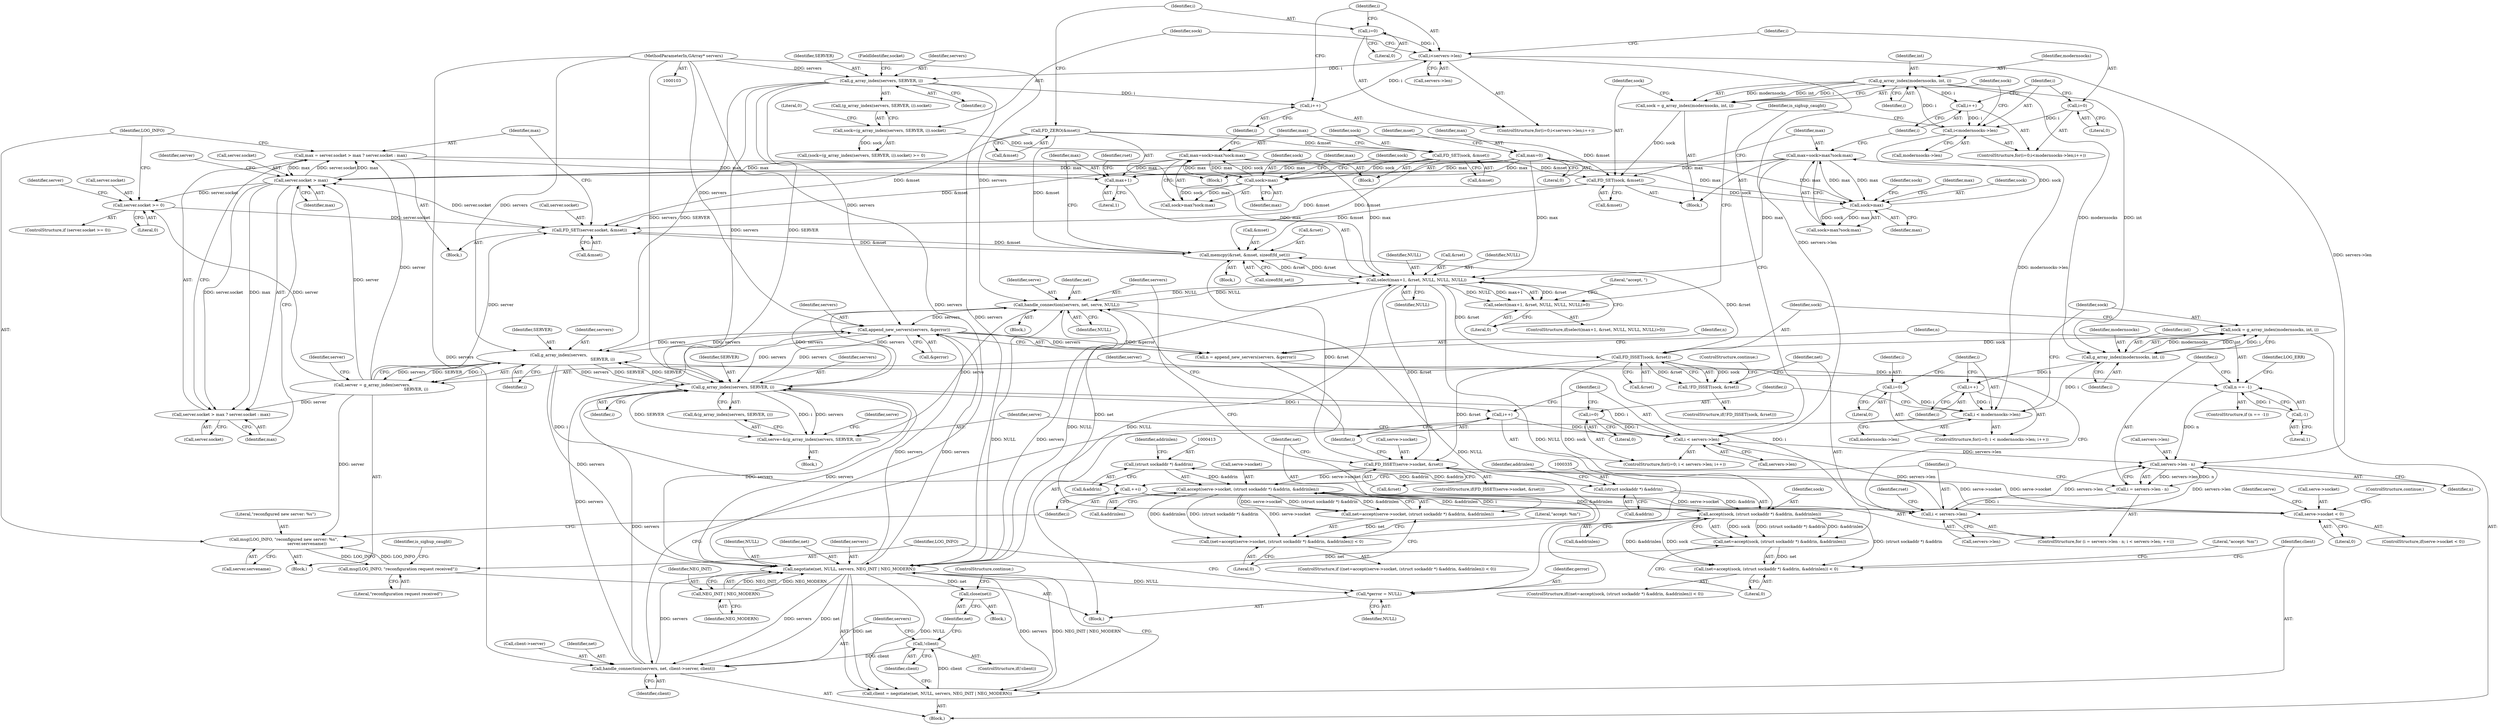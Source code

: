 digraph "1_nbd_741495cb08503fd32a9d22648e63b64390c601f4@API" {
"1000259" [label="(Call,max = server.socket > max ? server.socket : max)"];
"1000262" [label="(Call,server.socket > max)"];
"1000253" [label="(Call,FD_SET(server.socket, &mset))"];
"1000247" [label="(Call,server.socket >= 0)"];
"1000240" [label="(Call,server = g_array_index(servers,\n                                                                    SERVER, i))"];
"1000242" [label="(Call,g_array_index(servers,\n                                                                    SERVER, i))"];
"1000208" [label="(Call,append_new_servers(servers, &gerror))"];
"1000140" [label="(Call,g_array_index(servers, SERVER, i))"];
"1000104" [label="(MethodParameterIn,GArray* servers)"];
"1000126" [label="(Call,i<servers->len)"];
"1000131" [label="(Call,i++)"];
"1000123" [label="(Call,i=0)"];
"1000423" [label="(Call,handle_connection(servers, net, serve, NULL))"];
"1000384" [label="(Call,g_array_index(servers, SERVER, i))"];
"1000347" [label="(Call,negotiate(net, NULL, servers, NEG_INIT | NEG_MODERN))"];
"1000330" [label="(Call,net=accept(sock, (struct sockaddr *) &addrin, &addrinlen))"];
"1000332" [label="(Call,accept(sock, (struct sockaddr *) &addrin, &addrinlen))"];
"1000321" [label="(Call,FD_ISSET(sock, &rset))"];
"1000313" [label="(Call,sock = g_array_index(modernsocks, int, i))"];
"1000315" [label="(Call,g_array_index(modernsocks, int, i))"];
"1000174" [label="(Call,g_array_index(modernsocks, int, i))"];
"1000163" [label="(Call,i<modernsocks->len)"];
"1000168" [label="(Call,i++)"];
"1000160" [label="(Call,i=0)"];
"1000304" [label="(Call,i < modernsocks->len)"];
"1000309" [label="(Call,i++)"];
"1000301" [label="(Call,i=0)"];
"1000286" [label="(Call,select(max+1, &rset, NULL, NULL, NULL))"];
"1000116" [label="(Call,max=0)"];
"1000259" [label="(Call,max = server.socket > max ? server.socket : max)"];
"1000151" [label="(Call,max=sock>max?sock:max)"];
"1000154" [label="(Call,sock>max)"];
"1000147" [label="(Call,FD_SET(sock, &mset))"];
"1000137" [label="(Call,sock=(g_array_index(servers, SERVER, i)).socket)"];
"1000119" [label="(Call,FD_ZERO(&mset))"];
"1000182" [label="(Call,max=sock>max?sock:max)"];
"1000185" [label="(Call,sock>max)"];
"1000178" [label="(Call,FD_SET(sock, &mset))"];
"1000172" [label="(Call,sock = g_array_index(modernsocks, int, i))"];
"1000277" [label="(Call,memcpy(&rset, &mset, sizeof(fd_set)))"];
"1000397" [label="(Call,FD_ISSET(serve->socket, &rset))"];
"1000389" [label="(Call,serve->socket < 0)"];
"1000408" [label="(Call,accept(serve->socket, (struct sockaddr *) &addrin, &addrinlen))"];
"1000412" [label="(Call,(struct sockaddr *) &addrin)"];
"1000334" [label="(Call,(struct sockaddr *) &addrin)"];
"1000361" [label="(Call,handle_connection(servers, net, client->server, client))"];
"1000355" [label="(Call,!client)"];
"1000345" [label="(Call,client = negotiate(net, NULL, servers, NEG_INIT | NEG_MODERN))"];
"1000351" [label="(Call,NEG_INIT | NEG_MODERN)"];
"1000372" [label="(Call,i < servers->len)"];
"1000369" [label="(Call,i=0)"];
"1000377" [label="(Call,i++)"];
"1000231" [label="(Call,i < servers->len)"];
"1000224" [label="(Call,i = servers->len - n)"];
"1000226" [label="(Call,servers->len - n)"];
"1000213" [label="(Call,n == -1)"];
"1000206" [label="(Call,n = append_new_servers(servers, &gerror))"];
"1000215" [label="(Call,-1)"];
"1000236" [label="(Call,++i)"];
"1000406" [label="(Call,net=accept(serve->socket, (struct sockaddr *) &addrin, &addrinlen))"];
"1000381" [label="(Call,serve=&(g_array_index(servers, SERVER, i)))"];
"1000197" [label="(Call,*gerror = NULL)"];
"1000285" [label="(Call,select(max+1, &rset, NULL, NULL, NULL)>0)"];
"1000320" [label="(Call,!FD_ISSET(sock, &rset))"];
"1000329" [label="(Call,(net=accept(sock, (struct sockaddr *) &addrin, &addrinlen)) < 0)"];
"1000287" [label="(Call,max+1)"];
"1000261" [label="(Call,server.socket > max ? server.socket : max)"];
"1000271" [label="(Call,msg(LOG_INFO, \"reconfigured new server: %s\",\n                                    server.servename))"];
"1000200" [label="(Call,msg(LOG_INFO, \"reconfiguration request received\"))"];
"1000358" [label="(Call,close(net))"];
"1000405" [label="(Call,(net=accept(serve->socket, (struct sockaddr *) &addrin, &addrinlen)) < 0)"];
"1000224" [label="(Call,i = servers->len - n)"];
"1000227" [label="(Call,servers->len)"];
"1000204" [label="(Identifier,is_sighup_caught)"];
"1000124" [label="(Identifier,i)"];
"1000177" [label="(Identifier,i)"];
"1000241" [label="(Identifier,server)"];
"1000385" [label="(Identifier,servers)"];
"1000388" [label="(ControlStructure,if(serve->socket < 0))"];
"1000226" [label="(Call,servers->len - n)"];
"1000359" [label="(Identifier,net)"];
"1000137" [label="(Call,sock=(g_array_index(servers, SERVER, i)).socket)"];
"1000279" [label="(Identifier,rset)"];
"1000277" [label="(Call,memcpy(&rset, &mset, sizeof(fd_set)))"];
"1000252" [label="(Block,)"];
"1000118" [label="(Literal,0)"];
"1000367" [label="(Identifier,client)"];
"1000416" [label="(Call,&addrinlen)"];
"1000406" [label="(Call,net=accept(serve->socket, (struct sockaddr *) &addrin, &addrinlen))"];
"1000399" [label="(Identifier,serve)"];
"1000386" [label="(Identifier,SERVER)"];
"1000257" [label="(Call,&mset)"];
"1000357" [label="(Block,)"];
"1000187" [label="(Identifier,max)"];
"1000417" [label="(Identifier,addrinlen)"];
"1000272" [label="(Identifier,LOG_INFO)"];
"1000369" [label="(Call,i=0)"];
"1000127" [label="(Identifier,i)"];
"1000183" [label="(Identifier,max)"];
"1000364" [label="(Call,client->server)"];
"1000201" [label="(Identifier,LOG_INFO)"];
"1000302" [label="(Identifier,i)"];
"1000213" [label="(Call,n == -1)"];
"1000233" [label="(Call,servers->len)"];
"1000301" [label="(Call,i=0)"];
"1000405" [label="(Call,(net=accept(serve->socket, (struct sockaddr *) &addrin, &addrinlen)) < 0)"];
"1000332" [label="(Call,accept(sock, (struct sockaddr *) &addrin, &addrinlen))"];
"1000260" [label="(Identifier,max)"];
"1000139" [label="(Call,(g_array_index(servers, SERVER, i)).socket)"];
"1000175" [label="(Identifier,modernsocks)"];
"1000371" [label="(Literal,0)"];
"1000362" [label="(Identifier,servers)"];
"1000180" [label="(Call,&mset)"];
"1000132" [label="(Identifier,i)"];
"1000268" [label="(Identifier,server)"];
"1000225" [label="(Identifier,i)"];
"1000188" [label="(Identifier,sock)"];
"1000172" [label="(Call,sock = g_array_index(modernsocks, int, i))"];
"1000426" [label="(Identifier,serve)"];
"1000246" [label="(ControlStructure,if (server.socket >= 0))"];
"1000179" [label="(Identifier,sock)"];
"1000322" [label="(Identifier,sock)"];
"1000355" [label="(Call,!client)"];
"1000131" [label="(Call,i++)"];
"1000270" [label="(Identifier,max)"];
"1000316" [label="(Identifier,modernsocks)"];
"1000185" [label="(Call,sock>max)"];
"1000339" [label="(Identifier,addrinlen)"];
"1000199" [label="(Identifier,NULL)"];
"1000404" [label="(ControlStructure,if ((net=accept(serve->socket, (struct sockaddr *) &addrin, &addrinlen)) < 0))"];
"1000423" [label="(Call,handle_connection(servers, net, serve, NULL))"];
"1000165" [label="(Call,modernsocks->len)"];
"1000209" [label="(Identifier,servers)"];
"1000116" [label="(Call,max=0)"];
"1000361" [label="(Call,handle_connection(servers, net, client->server, client))"];
"1000173" [label="(Identifier,sock)"];
"1000330" [label="(Call,net=accept(sock, (struct sockaddr *) &addrin, &addrinlen))"];
"1000299" [label="(Literal,\"accept, \")"];
"1000194" [label="(Block,)"];
"1000336" [label="(Call,&addrin)"];
"1000329" [label="(Call,(net=accept(sock, (struct sockaddr *) &addrin, &addrinlen)) < 0)"];
"1000168" [label="(Call,i++)"];
"1000123" [label="(Call,i=0)"];
"1000286" [label="(Call,select(max+1, &rset, NULL, NULL, NULL))"];
"1000152" [label="(Identifier,max)"];
"1000253" [label="(Call,FD_SET(server.socket, &mset))"];
"1000424" [label="(Identifier,servers)"];
"1000381" [label="(Call,serve=&(g_array_index(servers, SERVER, i)))"];
"1000333" [label="(Identifier,sock)"];
"1000119" [label="(Call,FD_ZERO(&mset))"];
"1000230" [label="(Identifier,n)"];
"1000212" [label="(ControlStructure,if (n == -1))"];
"1000159" [label="(ControlStructure,for(i=0;i<modernsocks->len;i++))"];
"1000191" [label="(Block,)"];
"1000261" [label="(Call,server.socket > max ? server.socket : max)"];
"1000140" [label="(Call,g_array_index(servers, SERVER, i))"];
"1000105" [label="(Block,)"];
"1000162" [label="(Literal,0)"];
"1000120" [label="(Call,&mset)"];
"1000198" [label="(Identifier,gerror)"];
"1000418" [label="(Literal,0)"];
"1000138" [label="(Identifier,sock)"];
"1000157" [label="(Identifier,sock)"];
"1000144" [label="(FieldIdentifier,socket)"];
"1000345" [label="(Call,client = negotiate(net, NULL, servers, NEG_INIT | NEG_MODERN))"];
"1000259" [label="(Call,max = server.socket > max ? server.socket : max)"];
"1000117" [label="(Identifier,max)"];
"1000189" [label="(Identifier,max)"];
"1000382" [label="(Identifier,serve)"];
"1000384" [label="(Call,g_array_index(servers, SERVER, i))"];
"1000387" [label="(Identifier,i)"];
"1000323" [label="(Call,&rset)"];
"1000245" [label="(Identifier,i)"];
"1000242" [label="(Call,g_array_index(servers,\n                                                                    SERVER, i))"];
"1000306" [label="(Call,modernsocks->len)"];
"1000282" [label="(Call,sizeof(fd_set))"];
"1000352" [label="(Identifier,NEG_INIT)"];
"1000284" [label="(ControlStructure,if(select(max+1, &rset, NULL, NULL, NULL)>0))"];
"1000326" [label="(ControlStructure,continue;)"];
"1000148" [label="(Identifier,sock)"];
"1000153" [label="(Call,sock>max?sock:max)"];
"1000350" [label="(Identifier,servers)"];
"1000287" [label="(Call,max+1)"];
"1000300" [label="(ControlStructure,for(i=0; i < modernsocks->len; i++))"];
"1000303" [label="(Literal,0)"];
"1000412" [label="(Call,(struct sockaddr *) &addrin)"];
"1000154" [label="(Call,sock>max)"];
"1000232" [label="(Identifier,i)"];
"1000396" [label="(ControlStructure,if(FD_ISSET(serve->socket, &rset)))"];
"1000334" [label="(Call,(struct sockaddr *) &addrin)"];
"1000305" [label="(Identifier,i)"];
"1000216" [label="(Literal,1)"];
"1000427" [label="(Identifier,NULL)"];
"1000393" [label="(Literal,0)"];
"1000104" [label="(MethodParameterIn,GArray* servers)"];
"1000151" [label="(Call,max=sock>max?sock:max)"];
"1000169" [label="(Identifier,i)"];
"1000379" [label="(Block,)"];
"1000263" [label="(Call,server.socket)"];
"1000143" [label="(Identifier,i)"];
"1000161" [label="(Identifier,i)"];
"1000267" [label="(Call,server.socket)"];
"1000409" [label="(Call,serve->socket)"];
"1000254" [label="(Call,server.socket)"];
"1000285" [label="(Call,select(max+1, &rset, NULL, NULL, NULL)>0)"];
"1000291" [label="(Identifier,rset)"];
"1000141" [label="(Identifier,servers)"];
"1000200" [label="(Call,msg(LOG_INFO, \"reconfiguration request received\"))"];
"1000186" [label="(Identifier,sock)"];
"1000184" [label="(Call,sock>max?sock:max)"];
"1000309" [label="(Call,i++)"];
"1000383" [label="(Call,&(g_array_index(servers, SERVER, i)))"];
"1000343" [label="(Literal,\"accept: %m\")"];
"1000314" [label="(Identifier,sock)"];
"1000155" [label="(Identifier,sock)"];
"1000142" [label="(Identifier,SERVER)"];
"1000377" [label="(Call,i++)"];
"1000292" [label="(Identifier,NULL)"];
"1000266" [label="(Identifier,max)"];
"1000240" [label="(Call,server = g_array_index(servers,\n                                                                    SERVER, i))"];
"1000315" [label="(Call,g_array_index(modernsocks, int, i))"];
"1000197" [label="(Call,*gerror = NULL)"];
"1000126" [label="(Call,i<servers->len)"];
"1000248" [label="(Call,server.socket)"];
"1000374" [label="(Call,servers->len)"];
"1000244" [label="(Identifier,SERVER)"];
"1000318" [label="(Identifier,i)"];
"1000176" [label="(Identifier,int)"];
"1000363" [label="(Identifier,net)"];
"1000407" [label="(Identifier,net)"];
"1000170" [label="(Block,)"];
"1000146" [label="(Block,)"];
"1000351" [label="(Call,NEG_INIT | NEG_MODERN)"];
"1000290" [label="(Call,&rset)"];
"1000121" [label="(Identifier,mset)"];
"1000158" [label="(Identifier,max)"];
"1000346" [label="(Identifier,client)"];
"1000271" [label="(Call,msg(LOG_INFO, \"reconfigured new server: %s\",\n                                    server.servename))"];
"1000349" [label="(Identifier,NULL)"];
"1000238" [label="(Block,)"];
"1000163" [label="(Call,i<modernsocks->len)"];
"1000149" [label="(Call,&mset)"];
"1000293" [label="(Identifier,NULL)"];
"1000223" [label="(ControlStructure,for (i = servers->len - n; i < servers->len; ++i))"];
"1000304" [label="(Call,i < modernsocks->len)"];
"1000122" [label="(ControlStructure,for(i=0;i<servers->len;i++))"];
"1000401" [label="(Call,&rset)"];
"1000147" [label="(Call,FD_SET(sock, &mset))"];
"1000193" [label="(Identifier,is_sighup_caught)"];
"1000207" [label="(Identifier,n)"];
"1000391" [label="(Identifier,serve)"];
"1000262" [label="(Call,server.socket > max)"];
"1000347" [label="(Call,negotiate(net, NULL, servers, NEG_INIT | NEG_MODERN))"];
"1000320" [label="(Call,!FD_ISSET(sock, &rset))"];
"1000414" [label="(Call,&addrin)"];
"1000255" [label="(Identifier,server)"];
"1000294" [label="(Identifier,NULL)"];
"1000288" [label="(Identifier,max)"];
"1000338" [label="(Call,&addrinlen)"];
"1000378" [label="(Identifier,i)"];
"1000156" [label="(Identifier,max)"];
"1000289" [label="(Literal,1)"];
"1000280" [label="(Call,&mset)"];
"1000128" [label="(Call,servers->len)"];
"1000348" [label="(Identifier,net)"];
"1000321" [label="(Call,FD_ISSET(sock, &rset))"];
"1000372" [label="(Call,i < servers->len)"];
"1000313" [label="(Call,sock = g_array_index(modernsocks, int, i))"];
"1000218" [label="(Identifier,LOG_ERR)"];
"1000389" [label="(Call,serve->socket < 0)"];
"1000210" [label="(Call,&gerror)"];
"1000368" [label="(ControlStructure,for(i=0; i < servers->len; i++))"];
"1000295" [label="(Literal,0)"];
"1000390" [label="(Call,serve->socket)"];
"1000125" [label="(Literal,0)"];
"1000247" [label="(Call,server.socket >= 0)"];
"1000354" [label="(ControlStructure,if(!client))"];
"1000182" [label="(Call,max=sock>max?sock:max)"];
"1000174" [label="(Call,g_array_index(modernsocks, int, i))"];
"1000164" [label="(Identifier,i)"];
"1000251" [label="(Literal,0)"];
"1000145" [label="(Literal,0)"];
"1000408" [label="(Call,accept(serve->socket, (struct sockaddr *) &addrin, &addrinlen))"];
"1000311" [label="(Block,)"];
"1000395" [label="(ControlStructure,continue;)"];
"1000214" [label="(Identifier,n)"];
"1000178" [label="(Call,FD_SET(sock, &mset))"];
"1000397" [label="(Call,FD_ISSET(serve->socket, &rset))"];
"1000236" [label="(Call,++i)"];
"1000328" [label="(ControlStructure,if((net=accept(sock, (struct sockaddr *) &addrin, &addrinlen)) < 0))"];
"1000249" [label="(Identifier,server)"];
"1000370" [label="(Identifier,i)"];
"1000273" [label="(Literal,\"reconfigured new server: %s\")"];
"1000356" [label="(Identifier,client)"];
"1000358" [label="(Call,close(net))"];
"1000231" [label="(Call,i < servers->len)"];
"1000425" [label="(Identifier,net)"];
"1000373" [label="(Identifier,i)"];
"1000215" [label="(Call,-1)"];
"1000237" [label="(Identifier,i)"];
"1000206" [label="(Call,n = append_new_servers(servers, &gerror))"];
"1000331" [label="(Identifier,net)"];
"1000319" [label="(ControlStructure,if(!FD_ISSET(sock, &rset)))"];
"1000243" [label="(Identifier,servers)"];
"1000340" [label="(Literal,0)"];
"1000421" [label="(Literal,\"accept: %m\")"];
"1000398" [label="(Call,serve->socket)"];
"1000317" [label="(Identifier,int)"];
"1000360" [label="(ControlStructure,continue;)"];
"1000208" [label="(Call,append_new_servers(servers, &gerror))"];
"1000278" [label="(Call,&rset)"];
"1000160" [label="(Call,i=0)"];
"1000353" [label="(Identifier,NEG_MODERN)"];
"1000202" [label="(Literal,\"reconfiguration request received\")"];
"1000403" [label="(Block,)"];
"1000274" [label="(Call,server.servename)"];
"1000310" [label="(Identifier,i)"];
"1000136" [label="(Call,(sock=(g_array_index(servers, SERVER, i)).socket) >= 0)"];
"1000259" -> "1000252"  [label="AST: "];
"1000259" -> "1000261"  [label="CFG: "];
"1000260" -> "1000259"  [label="AST: "];
"1000261" -> "1000259"  [label="AST: "];
"1000272" -> "1000259"  [label="CFG: "];
"1000262" -> "1000259"  [label="DDG: server.socket"];
"1000262" -> "1000259"  [label="DDG: max"];
"1000240" -> "1000259"  [label="DDG: server"];
"1000259" -> "1000262"  [label="DDG: max"];
"1000259" -> "1000286"  [label="DDG: max"];
"1000259" -> "1000287"  [label="DDG: max"];
"1000262" -> "1000261"  [label="AST: "];
"1000262" -> "1000266"  [label="CFG: "];
"1000263" -> "1000262"  [label="AST: "];
"1000266" -> "1000262"  [label="AST: "];
"1000268" -> "1000262"  [label="CFG: "];
"1000270" -> "1000262"  [label="CFG: "];
"1000262" -> "1000247"  [label="DDG: server.socket"];
"1000253" -> "1000262"  [label="DDG: server.socket"];
"1000240" -> "1000262"  [label="DDG: server"];
"1000116" -> "1000262"  [label="DDG: max"];
"1000151" -> "1000262"  [label="DDG: max"];
"1000182" -> "1000262"  [label="DDG: max"];
"1000262" -> "1000261"  [label="DDG: server.socket"];
"1000262" -> "1000261"  [label="DDG: max"];
"1000253" -> "1000252"  [label="AST: "];
"1000253" -> "1000257"  [label="CFG: "];
"1000254" -> "1000253"  [label="AST: "];
"1000257" -> "1000253"  [label="AST: "];
"1000260" -> "1000253"  [label="CFG: "];
"1000247" -> "1000253"  [label="DDG: server.socket"];
"1000240" -> "1000253"  [label="DDG: server"];
"1000277" -> "1000253"  [label="DDG: &mset"];
"1000178" -> "1000253"  [label="DDG: &mset"];
"1000147" -> "1000253"  [label="DDG: &mset"];
"1000119" -> "1000253"  [label="DDG: &mset"];
"1000253" -> "1000277"  [label="DDG: &mset"];
"1000247" -> "1000246"  [label="AST: "];
"1000247" -> "1000251"  [label="CFG: "];
"1000248" -> "1000247"  [label="AST: "];
"1000251" -> "1000247"  [label="AST: "];
"1000255" -> "1000247"  [label="CFG: "];
"1000272" -> "1000247"  [label="CFG: "];
"1000240" -> "1000247"  [label="DDG: server"];
"1000240" -> "1000238"  [label="AST: "];
"1000240" -> "1000242"  [label="CFG: "];
"1000241" -> "1000240"  [label="AST: "];
"1000242" -> "1000240"  [label="AST: "];
"1000249" -> "1000240"  [label="CFG: "];
"1000242" -> "1000240"  [label="DDG: servers"];
"1000242" -> "1000240"  [label="DDG: SERVER"];
"1000242" -> "1000240"  [label="DDG: i"];
"1000240" -> "1000261"  [label="DDG: server"];
"1000240" -> "1000271"  [label="DDG: server"];
"1000242" -> "1000245"  [label="CFG: "];
"1000243" -> "1000242"  [label="AST: "];
"1000244" -> "1000242"  [label="AST: "];
"1000245" -> "1000242"  [label="AST: "];
"1000242" -> "1000208"  [label="DDG: servers"];
"1000242" -> "1000236"  [label="DDG: i"];
"1000208" -> "1000242"  [label="DDG: servers"];
"1000104" -> "1000242"  [label="DDG: servers"];
"1000140" -> "1000242"  [label="DDG: SERVER"];
"1000384" -> "1000242"  [label="DDG: SERVER"];
"1000231" -> "1000242"  [label="DDG: i"];
"1000242" -> "1000347"  [label="DDG: servers"];
"1000242" -> "1000384"  [label="DDG: servers"];
"1000242" -> "1000384"  [label="DDG: SERVER"];
"1000208" -> "1000206"  [label="AST: "];
"1000208" -> "1000210"  [label="CFG: "];
"1000209" -> "1000208"  [label="AST: "];
"1000210" -> "1000208"  [label="AST: "];
"1000206" -> "1000208"  [label="CFG: "];
"1000208" -> "1000206"  [label="DDG: servers"];
"1000208" -> "1000206"  [label="DDG: &gerror"];
"1000140" -> "1000208"  [label="DDG: servers"];
"1000423" -> "1000208"  [label="DDG: servers"];
"1000347" -> "1000208"  [label="DDG: servers"];
"1000361" -> "1000208"  [label="DDG: servers"];
"1000384" -> "1000208"  [label="DDG: servers"];
"1000104" -> "1000208"  [label="DDG: servers"];
"1000208" -> "1000347"  [label="DDG: servers"];
"1000208" -> "1000384"  [label="DDG: servers"];
"1000140" -> "1000139"  [label="AST: "];
"1000140" -> "1000143"  [label="CFG: "];
"1000141" -> "1000140"  [label="AST: "];
"1000142" -> "1000140"  [label="AST: "];
"1000143" -> "1000140"  [label="AST: "];
"1000144" -> "1000140"  [label="CFG: "];
"1000140" -> "1000131"  [label="DDG: i"];
"1000104" -> "1000140"  [label="DDG: servers"];
"1000126" -> "1000140"  [label="DDG: i"];
"1000140" -> "1000347"  [label="DDG: servers"];
"1000140" -> "1000384"  [label="DDG: servers"];
"1000140" -> "1000384"  [label="DDG: SERVER"];
"1000104" -> "1000103"  [label="AST: "];
"1000104" -> "1000347"  [label="DDG: servers"];
"1000104" -> "1000361"  [label="DDG: servers"];
"1000104" -> "1000384"  [label="DDG: servers"];
"1000104" -> "1000423"  [label="DDG: servers"];
"1000126" -> "1000122"  [label="AST: "];
"1000126" -> "1000128"  [label="CFG: "];
"1000127" -> "1000126"  [label="AST: "];
"1000128" -> "1000126"  [label="AST: "];
"1000138" -> "1000126"  [label="CFG: "];
"1000161" -> "1000126"  [label="CFG: "];
"1000131" -> "1000126"  [label="DDG: i"];
"1000123" -> "1000126"  [label="DDG: i"];
"1000126" -> "1000226"  [label="DDG: servers->len"];
"1000126" -> "1000372"  [label="DDG: servers->len"];
"1000131" -> "1000122"  [label="AST: "];
"1000131" -> "1000132"  [label="CFG: "];
"1000132" -> "1000131"  [label="AST: "];
"1000127" -> "1000131"  [label="CFG: "];
"1000123" -> "1000122"  [label="AST: "];
"1000123" -> "1000125"  [label="CFG: "];
"1000124" -> "1000123"  [label="AST: "];
"1000125" -> "1000123"  [label="AST: "];
"1000127" -> "1000123"  [label="CFG: "];
"1000423" -> "1000403"  [label="AST: "];
"1000423" -> "1000427"  [label="CFG: "];
"1000424" -> "1000423"  [label="AST: "];
"1000425" -> "1000423"  [label="AST: "];
"1000426" -> "1000423"  [label="AST: "];
"1000427" -> "1000423"  [label="AST: "];
"1000378" -> "1000423"  [label="CFG: "];
"1000423" -> "1000197"  [label="DDG: NULL"];
"1000423" -> "1000286"  [label="DDG: NULL"];
"1000423" -> "1000347"  [label="DDG: servers"];
"1000423" -> "1000384"  [label="DDG: servers"];
"1000384" -> "1000423"  [label="DDG: servers"];
"1000406" -> "1000423"  [label="DDG: net"];
"1000381" -> "1000423"  [label="DDG: serve"];
"1000347" -> "1000423"  [label="DDG: NULL"];
"1000286" -> "1000423"  [label="DDG: NULL"];
"1000384" -> "1000383"  [label="AST: "];
"1000384" -> "1000387"  [label="CFG: "];
"1000385" -> "1000384"  [label="AST: "];
"1000386" -> "1000384"  [label="AST: "];
"1000387" -> "1000384"  [label="AST: "];
"1000383" -> "1000384"  [label="CFG: "];
"1000384" -> "1000347"  [label="DDG: servers"];
"1000384" -> "1000377"  [label="DDG: i"];
"1000384" -> "1000381"  [label="DDG: servers"];
"1000384" -> "1000381"  [label="DDG: SERVER"];
"1000384" -> "1000381"  [label="DDG: i"];
"1000347" -> "1000384"  [label="DDG: servers"];
"1000361" -> "1000384"  [label="DDG: servers"];
"1000372" -> "1000384"  [label="DDG: i"];
"1000347" -> "1000345"  [label="AST: "];
"1000347" -> "1000351"  [label="CFG: "];
"1000348" -> "1000347"  [label="AST: "];
"1000349" -> "1000347"  [label="AST: "];
"1000350" -> "1000347"  [label="AST: "];
"1000351" -> "1000347"  [label="AST: "];
"1000345" -> "1000347"  [label="CFG: "];
"1000347" -> "1000197"  [label="DDG: NULL"];
"1000347" -> "1000286"  [label="DDG: NULL"];
"1000347" -> "1000345"  [label="DDG: net"];
"1000347" -> "1000345"  [label="DDG: NULL"];
"1000347" -> "1000345"  [label="DDG: servers"];
"1000347" -> "1000345"  [label="DDG: NEG_INIT | NEG_MODERN"];
"1000330" -> "1000347"  [label="DDG: net"];
"1000286" -> "1000347"  [label="DDG: NULL"];
"1000361" -> "1000347"  [label="DDG: servers"];
"1000351" -> "1000347"  [label="DDG: NEG_INIT"];
"1000351" -> "1000347"  [label="DDG: NEG_MODERN"];
"1000347" -> "1000358"  [label="DDG: net"];
"1000347" -> "1000361"  [label="DDG: servers"];
"1000347" -> "1000361"  [label="DDG: net"];
"1000330" -> "1000329"  [label="AST: "];
"1000330" -> "1000332"  [label="CFG: "];
"1000331" -> "1000330"  [label="AST: "];
"1000332" -> "1000330"  [label="AST: "];
"1000340" -> "1000330"  [label="CFG: "];
"1000330" -> "1000329"  [label="DDG: net"];
"1000332" -> "1000330"  [label="DDG: sock"];
"1000332" -> "1000330"  [label="DDG: (struct sockaddr *) &addrin"];
"1000332" -> "1000330"  [label="DDG: &addrinlen"];
"1000332" -> "1000338"  [label="CFG: "];
"1000333" -> "1000332"  [label="AST: "];
"1000334" -> "1000332"  [label="AST: "];
"1000338" -> "1000332"  [label="AST: "];
"1000332" -> "1000329"  [label="DDG: sock"];
"1000332" -> "1000329"  [label="DDG: (struct sockaddr *) &addrin"];
"1000332" -> "1000329"  [label="DDG: &addrinlen"];
"1000321" -> "1000332"  [label="DDG: sock"];
"1000334" -> "1000332"  [label="DDG: &addrin"];
"1000408" -> "1000332"  [label="DDG: &addrinlen"];
"1000332" -> "1000408"  [label="DDG: &addrinlen"];
"1000321" -> "1000320"  [label="AST: "];
"1000321" -> "1000323"  [label="CFG: "];
"1000322" -> "1000321"  [label="AST: "];
"1000323" -> "1000321"  [label="AST: "];
"1000320" -> "1000321"  [label="CFG: "];
"1000321" -> "1000277"  [label="DDG: &rset"];
"1000321" -> "1000320"  [label="DDG: sock"];
"1000321" -> "1000320"  [label="DDG: &rset"];
"1000313" -> "1000321"  [label="DDG: sock"];
"1000286" -> "1000321"  [label="DDG: &rset"];
"1000321" -> "1000397"  [label="DDG: &rset"];
"1000313" -> "1000311"  [label="AST: "];
"1000313" -> "1000315"  [label="CFG: "];
"1000314" -> "1000313"  [label="AST: "];
"1000315" -> "1000313"  [label="AST: "];
"1000322" -> "1000313"  [label="CFG: "];
"1000315" -> "1000313"  [label="DDG: modernsocks"];
"1000315" -> "1000313"  [label="DDG: int"];
"1000315" -> "1000313"  [label="DDG: i"];
"1000315" -> "1000318"  [label="CFG: "];
"1000316" -> "1000315"  [label="AST: "];
"1000317" -> "1000315"  [label="AST: "];
"1000318" -> "1000315"  [label="AST: "];
"1000315" -> "1000309"  [label="DDG: i"];
"1000174" -> "1000315"  [label="DDG: modernsocks"];
"1000174" -> "1000315"  [label="DDG: int"];
"1000304" -> "1000315"  [label="DDG: i"];
"1000174" -> "1000172"  [label="AST: "];
"1000174" -> "1000177"  [label="CFG: "];
"1000175" -> "1000174"  [label="AST: "];
"1000176" -> "1000174"  [label="AST: "];
"1000177" -> "1000174"  [label="AST: "];
"1000172" -> "1000174"  [label="CFG: "];
"1000174" -> "1000168"  [label="DDG: i"];
"1000174" -> "1000172"  [label="DDG: modernsocks"];
"1000174" -> "1000172"  [label="DDG: int"];
"1000174" -> "1000172"  [label="DDG: i"];
"1000163" -> "1000174"  [label="DDG: i"];
"1000163" -> "1000159"  [label="AST: "];
"1000163" -> "1000165"  [label="CFG: "];
"1000164" -> "1000163"  [label="AST: "];
"1000165" -> "1000163"  [label="AST: "];
"1000173" -> "1000163"  [label="CFG: "];
"1000193" -> "1000163"  [label="CFG: "];
"1000168" -> "1000163"  [label="DDG: i"];
"1000160" -> "1000163"  [label="DDG: i"];
"1000163" -> "1000304"  [label="DDG: modernsocks->len"];
"1000168" -> "1000159"  [label="AST: "];
"1000168" -> "1000169"  [label="CFG: "];
"1000169" -> "1000168"  [label="AST: "];
"1000164" -> "1000168"  [label="CFG: "];
"1000160" -> "1000159"  [label="AST: "];
"1000160" -> "1000162"  [label="CFG: "];
"1000161" -> "1000160"  [label="AST: "];
"1000162" -> "1000160"  [label="AST: "];
"1000164" -> "1000160"  [label="CFG: "];
"1000304" -> "1000300"  [label="AST: "];
"1000304" -> "1000306"  [label="CFG: "];
"1000305" -> "1000304"  [label="AST: "];
"1000306" -> "1000304"  [label="AST: "];
"1000314" -> "1000304"  [label="CFG: "];
"1000370" -> "1000304"  [label="CFG: "];
"1000309" -> "1000304"  [label="DDG: i"];
"1000301" -> "1000304"  [label="DDG: i"];
"1000309" -> "1000300"  [label="AST: "];
"1000309" -> "1000310"  [label="CFG: "];
"1000310" -> "1000309"  [label="AST: "];
"1000305" -> "1000309"  [label="CFG: "];
"1000301" -> "1000300"  [label="AST: "];
"1000301" -> "1000303"  [label="CFG: "];
"1000302" -> "1000301"  [label="AST: "];
"1000303" -> "1000301"  [label="AST: "];
"1000305" -> "1000301"  [label="CFG: "];
"1000286" -> "1000285"  [label="AST: "];
"1000286" -> "1000294"  [label="CFG: "];
"1000287" -> "1000286"  [label="AST: "];
"1000290" -> "1000286"  [label="AST: "];
"1000292" -> "1000286"  [label="AST: "];
"1000293" -> "1000286"  [label="AST: "];
"1000294" -> "1000286"  [label="AST: "];
"1000295" -> "1000286"  [label="CFG: "];
"1000286" -> "1000197"  [label="DDG: NULL"];
"1000286" -> "1000277"  [label="DDG: &rset"];
"1000286" -> "1000285"  [label="DDG: &rset"];
"1000286" -> "1000285"  [label="DDG: NULL"];
"1000286" -> "1000285"  [label="DDG: max+1"];
"1000116" -> "1000286"  [label="DDG: max"];
"1000151" -> "1000286"  [label="DDG: max"];
"1000182" -> "1000286"  [label="DDG: max"];
"1000277" -> "1000286"  [label="DDG: &rset"];
"1000286" -> "1000397"  [label="DDG: &rset"];
"1000116" -> "1000105"  [label="AST: "];
"1000116" -> "1000118"  [label="CFG: "];
"1000117" -> "1000116"  [label="AST: "];
"1000118" -> "1000116"  [label="AST: "];
"1000121" -> "1000116"  [label="CFG: "];
"1000116" -> "1000154"  [label="DDG: max"];
"1000116" -> "1000185"  [label="DDG: max"];
"1000116" -> "1000287"  [label="DDG: max"];
"1000151" -> "1000146"  [label="AST: "];
"1000151" -> "1000153"  [label="CFG: "];
"1000152" -> "1000151"  [label="AST: "];
"1000153" -> "1000151"  [label="AST: "];
"1000132" -> "1000151"  [label="CFG: "];
"1000154" -> "1000151"  [label="DDG: sock"];
"1000154" -> "1000151"  [label="DDG: max"];
"1000151" -> "1000154"  [label="DDG: max"];
"1000151" -> "1000185"  [label="DDG: max"];
"1000151" -> "1000287"  [label="DDG: max"];
"1000154" -> "1000153"  [label="AST: "];
"1000154" -> "1000156"  [label="CFG: "];
"1000155" -> "1000154"  [label="AST: "];
"1000156" -> "1000154"  [label="AST: "];
"1000157" -> "1000154"  [label="CFG: "];
"1000158" -> "1000154"  [label="CFG: "];
"1000147" -> "1000154"  [label="DDG: sock"];
"1000154" -> "1000153"  [label="DDG: sock"];
"1000154" -> "1000153"  [label="DDG: max"];
"1000147" -> "1000146"  [label="AST: "];
"1000147" -> "1000149"  [label="CFG: "];
"1000148" -> "1000147"  [label="AST: "];
"1000149" -> "1000147"  [label="AST: "];
"1000152" -> "1000147"  [label="CFG: "];
"1000137" -> "1000147"  [label="DDG: sock"];
"1000119" -> "1000147"  [label="DDG: &mset"];
"1000147" -> "1000178"  [label="DDG: &mset"];
"1000147" -> "1000277"  [label="DDG: &mset"];
"1000137" -> "1000136"  [label="AST: "];
"1000137" -> "1000139"  [label="CFG: "];
"1000138" -> "1000137"  [label="AST: "];
"1000139" -> "1000137"  [label="AST: "];
"1000145" -> "1000137"  [label="CFG: "];
"1000137" -> "1000136"  [label="DDG: sock"];
"1000119" -> "1000105"  [label="AST: "];
"1000119" -> "1000120"  [label="CFG: "];
"1000120" -> "1000119"  [label="AST: "];
"1000124" -> "1000119"  [label="CFG: "];
"1000119" -> "1000178"  [label="DDG: &mset"];
"1000119" -> "1000277"  [label="DDG: &mset"];
"1000182" -> "1000170"  [label="AST: "];
"1000182" -> "1000184"  [label="CFG: "];
"1000183" -> "1000182"  [label="AST: "];
"1000184" -> "1000182"  [label="AST: "];
"1000169" -> "1000182"  [label="CFG: "];
"1000185" -> "1000182"  [label="DDG: sock"];
"1000185" -> "1000182"  [label="DDG: max"];
"1000182" -> "1000185"  [label="DDG: max"];
"1000182" -> "1000287"  [label="DDG: max"];
"1000185" -> "1000184"  [label="AST: "];
"1000185" -> "1000187"  [label="CFG: "];
"1000186" -> "1000185"  [label="AST: "];
"1000187" -> "1000185"  [label="AST: "];
"1000188" -> "1000185"  [label="CFG: "];
"1000189" -> "1000185"  [label="CFG: "];
"1000178" -> "1000185"  [label="DDG: sock"];
"1000185" -> "1000184"  [label="DDG: sock"];
"1000185" -> "1000184"  [label="DDG: max"];
"1000178" -> "1000170"  [label="AST: "];
"1000178" -> "1000180"  [label="CFG: "];
"1000179" -> "1000178"  [label="AST: "];
"1000180" -> "1000178"  [label="AST: "];
"1000183" -> "1000178"  [label="CFG: "];
"1000172" -> "1000178"  [label="DDG: sock"];
"1000178" -> "1000277"  [label="DDG: &mset"];
"1000172" -> "1000170"  [label="AST: "];
"1000173" -> "1000172"  [label="AST: "];
"1000179" -> "1000172"  [label="CFG: "];
"1000277" -> "1000191"  [label="AST: "];
"1000277" -> "1000282"  [label="CFG: "];
"1000278" -> "1000277"  [label="AST: "];
"1000280" -> "1000277"  [label="AST: "];
"1000282" -> "1000277"  [label="AST: "];
"1000288" -> "1000277"  [label="CFG: "];
"1000397" -> "1000277"  [label="DDG: &rset"];
"1000397" -> "1000396"  [label="AST: "];
"1000397" -> "1000401"  [label="CFG: "];
"1000398" -> "1000397"  [label="AST: "];
"1000401" -> "1000397"  [label="AST: "];
"1000407" -> "1000397"  [label="CFG: "];
"1000378" -> "1000397"  [label="CFG: "];
"1000397" -> "1000389"  [label="DDG: serve->socket"];
"1000389" -> "1000397"  [label="DDG: serve->socket"];
"1000397" -> "1000408"  [label="DDG: serve->socket"];
"1000389" -> "1000388"  [label="AST: "];
"1000389" -> "1000393"  [label="CFG: "];
"1000390" -> "1000389"  [label="AST: "];
"1000393" -> "1000389"  [label="AST: "];
"1000395" -> "1000389"  [label="CFG: "];
"1000399" -> "1000389"  [label="CFG: "];
"1000408" -> "1000389"  [label="DDG: serve->socket"];
"1000408" -> "1000406"  [label="AST: "];
"1000408" -> "1000416"  [label="CFG: "];
"1000409" -> "1000408"  [label="AST: "];
"1000412" -> "1000408"  [label="AST: "];
"1000416" -> "1000408"  [label="AST: "];
"1000406" -> "1000408"  [label="CFG: "];
"1000408" -> "1000405"  [label="DDG: serve->socket"];
"1000408" -> "1000405"  [label="DDG: (struct sockaddr *) &addrin"];
"1000408" -> "1000405"  [label="DDG: &addrinlen"];
"1000408" -> "1000406"  [label="DDG: serve->socket"];
"1000408" -> "1000406"  [label="DDG: (struct sockaddr *) &addrin"];
"1000408" -> "1000406"  [label="DDG: &addrinlen"];
"1000412" -> "1000408"  [label="DDG: &addrin"];
"1000412" -> "1000414"  [label="CFG: "];
"1000413" -> "1000412"  [label="AST: "];
"1000414" -> "1000412"  [label="AST: "];
"1000417" -> "1000412"  [label="CFG: "];
"1000412" -> "1000334"  [label="DDG: &addrin"];
"1000334" -> "1000412"  [label="DDG: &addrin"];
"1000334" -> "1000336"  [label="CFG: "];
"1000335" -> "1000334"  [label="AST: "];
"1000336" -> "1000334"  [label="AST: "];
"1000339" -> "1000334"  [label="CFG: "];
"1000361" -> "1000311"  [label="AST: "];
"1000361" -> "1000367"  [label="CFG: "];
"1000362" -> "1000361"  [label="AST: "];
"1000363" -> "1000361"  [label="AST: "];
"1000364" -> "1000361"  [label="AST: "];
"1000367" -> "1000361"  [label="AST: "];
"1000310" -> "1000361"  [label="CFG: "];
"1000355" -> "1000361"  [label="DDG: client"];
"1000355" -> "1000354"  [label="AST: "];
"1000355" -> "1000356"  [label="CFG: "];
"1000356" -> "1000355"  [label="AST: "];
"1000359" -> "1000355"  [label="CFG: "];
"1000362" -> "1000355"  [label="CFG: "];
"1000345" -> "1000355"  [label="DDG: client"];
"1000345" -> "1000311"  [label="AST: "];
"1000346" -> "1000345"  [label="AST: "];
"1000356" -> "1000345"  [label="CFG: "];
"1000351" -> "1000353"  [label="CFG: "];
"1000352" -> "1000351"  [label="AST: "];
"1000353" -> "1000351"  [label="AST: "];
"1000372" -> "1000368"  [label="AST: "];
"1000372" -> "1000374"  [label="CFG: "];
"1000373" -> "1000372"  [label="AST: "];
"1000374" -> "1000372"  [label="AST: "];
"1000193" -> "1000372"  [label="CFG: "];
"1000382" -> "1000372"  [label="CFG: "];
"1000372" -> "1000226"  [label="DDG: servers->len"];
"1000369" -> "1000372"  [label="DDG: i"];
"1000377" -> "1000372"  [label="DDG: i"];
"1000231" -> "1000372"  [label="DDG: servers->len"];
"1000369" -> "1000368"  [label="AST: "];
"1000369" -> "1000371"  [label="CFG: "];
"1000370" -> "1000369"  [label="AST: "];
"1000371" -> "1000369"  [label="AST: "];
"1000373" -> "1000369"  [label="CFG: "];
"1000377" -> "1000368"  [label="AST: "];
"1000377" -> "1000378"  [label="CFG: "];
"1000378" -> "1000377"  [label="AST: "];
"1000373" -> "1000377"  [label="CFG: "];
"1000231" -> "1000223"  [label="AST: "];
"1000231" -> "1000233"  [label="CFG: "];
"1000232" -> "1000231"  [label="AST: "];
"1000233" -> "1000231"  [label="AST: "];
"1000241" -> "1000231"  [label="CFG: "];
"1000279" -> "1000231"  [label="CFG: "];
"1000231" -> "1000226"  [label="DDG: servers->len"];
"1000224" -> "1000231"  [label="DDG: i"];
"1000236" -> "1000231"  [label="DDG: i"];
"1000226" -> "1000231"  [label="DDG: servers->len"];
"1000224" -> "1000223"  [label="AST: "];
"1000224" -> "1000226"  [label="CFG: "];
"1000225" -> "1000224"  [label="AST: "];
"1000226" -> "1000224"  [label="AST: "];
"1000232" -> "1000224"  [label="CFG: "];
"1000226" -> "1000224"  [label="DDG: servers->len"];
"1000226" -> "1000224"  [label="DDG: n"];
"1000226" -> "1000230"  [label="CFG: "];
"1000227" -> "1000226"  [label="AST: "];
"1000230" -> "1000226"  [label="AST: "];
"1000213" -> "1000226"  [label="DDG: n"];
"1000213" -> "1000212"  [label="AST: "];
"1000213" -> "1000215"  [label="CFG: "];
"1000214" -> "1000213"  [label="AST: "];
"1000215" -> "1000213"  [label="AST: "];
"1000218" -> "1000213"  [label="CFG: "];
"1000225" -> "1000213"  [label="CFG: "];
"1000206" -> "1000213"  [label="DDG: n"];
"1000215" -> "1000213"  [label="DDG: 1"];
"1000206" -> "1000194"  [label="AST: "];
"1000207" -> "1000206"  [label="AST: "];
"1000214" -> "1000206"  [label="CFG: "];
"1000215" -> "1000216"  [label="CFG: "];
"1000216" -> "1000215"  [label="AST: "];
"1000236" -> "1000223"  [label="AST: "];
"1000236" -> "1000237"  [label="CFG: "];
"1000237" -> "1000236"  [label="AST: "];
"1000232" -> "1000236"  [label="CFG: "];
"1000406" -> "1000405"  [label="AST: "];
"1000407" -> "1000406"  [label="AST: "];
"1000418" -> "1000406"  [label="CFG: "];
"1000406" -> "1000405"  [label="DDG: net"];
"1000381" -> "1000379"  [label="AST: "];
"1000381" -> "1000383"  [label="CFG: "];
"1000382" -> "1000381"  [label="AST: "];
"1000383" -> "1000381"  [label="AST: "];
"1000391" -> "1000381"  [label="CFG: "];
"1000197" -> "1000194"  [label="AST: "];
"1000197" -> "1000199"  [label="CFG: "];
"1000198" -> "1000197"  [label="AST: "];
"1000199" -> "1000197"  [label="AST: "];
"1000201" -> "1000197"  [label="CFG: "];
"1000285" -> "1000284"  [label="AST: "];
"1000285" -> "1000295"  [label="CFG: "];
"1000295" -> "1000285"  [label="AST: "];
"1000193" -> "1000285"  [label="CFG: "];
"1000299" -> "1000285"  [label="CFG: "];
"1000320" -> "1000319"  [label="AST: "];
"1000326" -> "1000320"  [label="CFG: "];
"1000331" -> "1000320"  [label="CFG: "];
"1000329" -> "1000328"  [label="AST: "];
"1000329" -> "1000340"  [label="CFG: "];
"1000340" -> "1000329"  [label="AST: "];
"1000343" -> "1000329"  [label="CFG: "];
"1000346" -> "1000329"  [label="CFG: "];
"1000287" -> "1000289"  [label="CFG: "];
"1000288" -> "1000287"  [label="AST: "];
"1000289" -> "1000287"  [label="AST: "];
"1000291" -> "1000287"  [label="CFG: "];
"1000261" -> "1000267"  [label="CFG: "];
"1000261" -> "1000270"  [label="CFG: "];
"1000267" -> "1000261"  [label="AST: "];
"1000270" -> "1000261"  [label="AST: "];
"1000271" -> "1000238"  [label="AST: "];
"1000271" -> "1000274"  [label="CFG: "];
"1000272" -> "1000271"  [label="AST: "];
"1000273" -> "1000271"  [label="AST: "];
"1000274" -> "1000271"  [label="AST: "];
"1000237" -> "1000271"  [label="CFG: "];
"1000271" -> "1000200"  [label="DDG: LOG_INFO"];
"1000200" -> "1000271"  [label="DDG: LOG_INFO"];
"1000200" -> "1000194"  [label="AST: "];
"1000200" -> "1000202"  [label="CFG: "];
"1000201" -> "1000200"  [label="AST: "];
"1000202" -> "1000200"  [label="AST: "];
"1000204" -> "1000200"  [label="CFG: "];
"1000358" -> "1000357"  [label="AST: "];
"1000358" -> "1000359"  [label="CFG: "];
"1000359" -> "1000358"  [label="AST: "];
"1000360" -> "1000358"  [label="CFG: "];
"1000405" -> "1000404"  [label="AST: "];
"1000405" -> "1000418"  [label="CFG: "];
"1000418" -> "1000405"  [label="AST: "];
"1000421" -> "1000405"  [label="CFG: "];
"1000424" -> "1000405"  [label="CFG: "];
}
